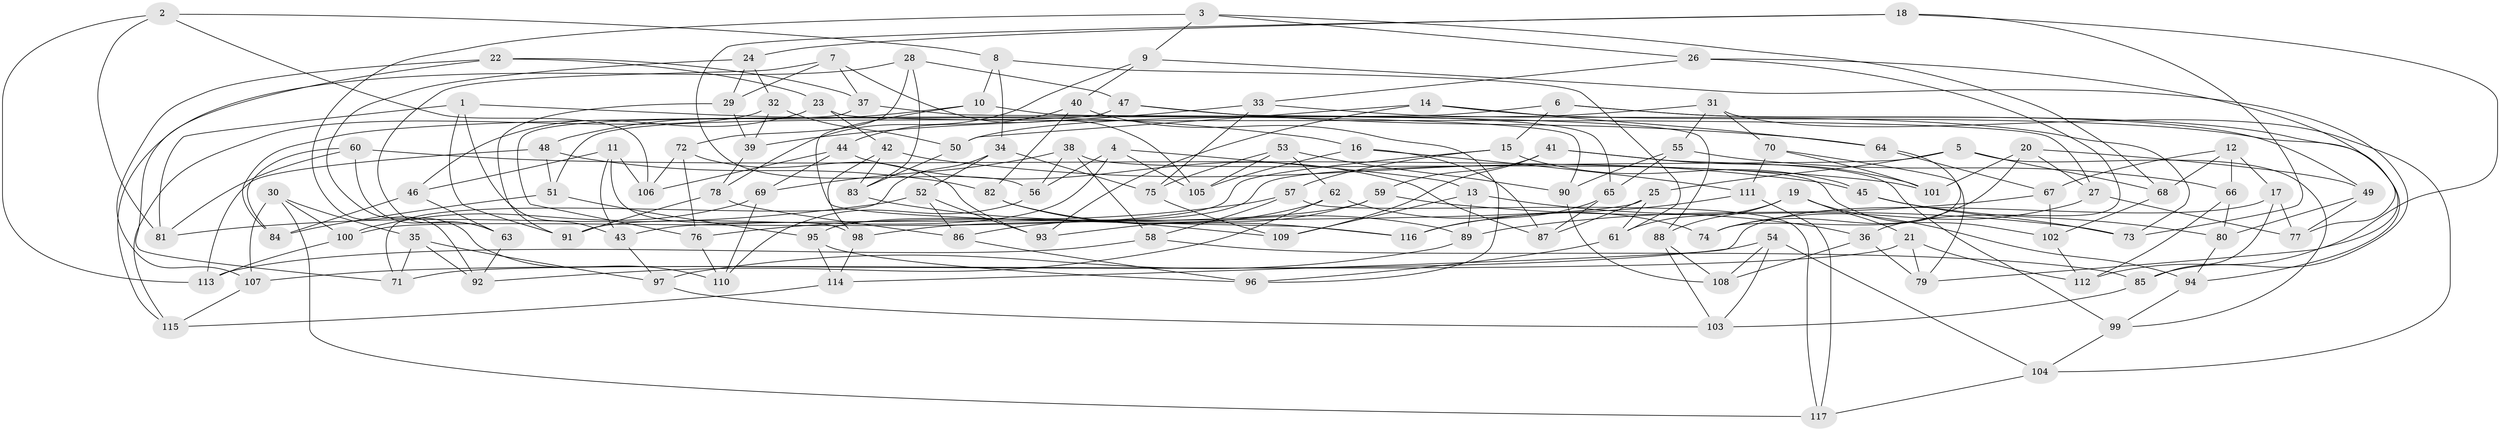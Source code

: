 // coarse degree distribution, {3: 0.07142857142857142, 4: 0.6571428571428571, 5: 0.12857142857142856, 7: 0.08571428571428572, 8: 0.014285714285714285, 13: 0.014285714285714285, 17: 0.014285714285714285, 12: 0.014285714285714285}
// Generated by graph-tools (version 1.1) at 2025/01/03/04/25 22:01:24]
// undirected, 117 vertices, 234 edges
graph export_dot {
graph [start="1"]
  node [color=gray90,style=filled];
  1;
  2;
  3;
  4;
  5;
  6;
  7;
  8;
  9;
  10;
  11;
  12;
  13;
  14;
  15;
  16;
  17;
  18;
  19;
  20;
  21;
  22;
  23;
  24;
  25;
  26;
  27;
  28;
  29;
  30;
  31;
  32;
  33;
  34;
  35;
  36;
  37;
  38;
  39;
  40;
  41;
  42;
  43;
  44;
  45;
  46;
  47;
  48;
  49;
  50;
  51;
  52;
  53;
  54;
  55;
  56;
  57;
  58;
  59;
  60;
  61;
  62;
  63;
  64;
  65;
  66;
  67;
  68;
  69;
  70;
  71;
  72;
  73;
  74;
  75;
  76;
  77;
  78;
  79;
  80;
  81;
  82;
  83;
  84;
  85;
  86;
  87;
  88;
  89;
  90;
  91;
  92;
  93;
  94;
  95;
  96;
  97;
  98;
  99;
  100;
  101;
  102;
  103;
  104;
  105;
  106;
  107;
  108;
  109;
  110;
  111;
  112;
  113;
  114;
  115;
  116;
  117;
  1 -- 16;
  1 -- 43;
  1 -- 81;
  1 -- 91;
  2 -- 106;
  2 -- 81;
  2 -- 8;
  2 -- 113;
  3 -- 9;
  3 -- 92;
  3 -- 68;
  3 -- 26;
  4 -- 13;
  4 -- 105;
  4 -- 56;
  4 -- 91;
  5 -- 99;
  5 -- 95;
  5 -- 25;
  5 -- 68;
  6 -- 49;
  6 -- 84;
  6 -- 112;
  6 -- 15;
  7 -- 63;
  7 -- 37;
  7 -- 29;
  7 -- 105;
  8 -- 10;
  8 -- 34;
  8 -- 61;
  9 -- 78;
  9 -- 40;
  9 -- 85;
  10 -- 48;
  10 -- 116;
  10 -- 88;
  11 -- 43;
  11 -- 98;
  11 -- 46;
  11 -- 106;
  12 -- 67;
  12 -- 68;
  12 -- 66;
  12 -- 17;
  13 -- 36;
  13 -- 89;
  13 -- 109;
  14 -- 94;
  14 -- 50;
  14 -- 93;
  14 -- 64;
  15 -- 100;
  15 -- 45;
  15 -- 57;
  16 -- 111;
  16 -- 87;
  16 -- 105;
  17 -- 114;
  17 -- 77;
  17 -- 85;
  18 -- 79;
  18 -- 73;
  18 -- 24;
  18 -- 56;
  19 -- 88;
  19 -- 94;
  19 -- 61;
  19 -- 21;
  20 -- 27;
  20 -- 49;
  20 -- 101;
  20 -- 74;
  21 -- 79;
  21 -- 71;
  21 -- 112;
  22 -- 107;
  22 -- 71;
  22 -- 37;
  22 -- 23;
  23 -- 42;
  23 -- 27;
  23 -- 46;
  24 -- 110;
  24 -- 29;
  24 -- 32;
  25 -- 87;
  25 -- 61;
  25 -- 43;
  26 -- 77;
  26 -- 33;
  26 -- 36;
  27 -- 77;
  27 -- 74;
  28 -- 115;
  28 -- 83;
  28 -- 47;
  28 -- 72;
  29 -- 91;
  29 -- 39;
  30 -- 117;
  30 -- 100;
  30 -- 35;
  30 -- 107;
  31 -- 50;
  31 -- 70;
  31 -- 55;
  31 -- 104;
  32 -- 115;
  32 -- 39;
  32 -- 50;
  33 -- 39;
  33 -- 73;
  33 -- 75;
  34 -- 75;
  34 -- 52;
  34 -- 71;
  35 -- 97;
  35 -- 71;
  35 -- 92;
  36 -- 79;
  36 -- 108;
  37 -- 90;
  37 -- 76;
  38 -- 69;
  38 -- 102;
  38 -- 56;
  38 -- 58;
  39 -- 78;
  40 -- 96;
  40 -- 82;
  40 -- 44;
  41 -- 99;
  41 -- 109;
  41 -- 101;
  41 -- 59;
  42 -- 45;
  42 -- 98;
  42 -- 83;
  43 -- 97;
  44 -- 106;
  44 -- 69;
  44 -- 87;
  45 -- 73;
  45 -- 80;
  46 -- 84;
  46 -- 63;
  47 -- 64;
  47 -- 65;
  47 -- 51;
  48 -- 51;
  48 -- 82;
  48 -- 113;
  49 -- 77;
  49 -- 80;
  50 -- 83;
  51 -- 95;
  51 -- 84;
  52 -- 86;
  52 -- 93;
  52 -- 81;
  53 -- 105;
  53 -- 90;
  53 -- 62;
  53 -- 75;
  54 -- 108;
  54 -- 103;
  54 -- 107;
  54 -- 104;
  55 -- 90;
  55 -- 65;
  55 -- 66;
  56 -- 110;
  57 -- 76;
  57 -- 117;
  57 -- 58;
  58 -- 113;
  58 -- 85;
  59 -- 93;
  59 -- 98;
  59 -- 73;
  60 -- 81;
  60 -- 101;
  60 -- 63;
  60 -- 84;
  61 -- 96;
  62 -- 86;
  62 -- 92;
  62 -- 74;
  63 -- 92;
  64 -- 74;
  64 -- 67;
  65 -- 116;
  65 -- 87;
  66 -- 112;
  66 -- 80;
  67 -- 89;
  67 -- 102;
  68 -- 102;
  69 -- 100;
  69 -- 110;
  70 -- 101;
  70 -- 79;
  70 -- 111;
  72 -- 93;
  72 -- 76;
  72 -- 106;
  75 -- 109;
  76 -- 110;
  78 -- 91;
  78 -- 86;
  80 -- 94;
  82 -- 89;
  82 -- 116;
  83 -- 109;
  85 -- 103;
  86 -- 96;
  88 -- 108;
  88 -- 103;
  89 -- 97;
  90 -- 108;
  94 -- 99;
  95 -- 114;
  95 -- 96;
  97 -- 103;
  98 -- 114;
  99 -- 104;
  100 -- 113;
  102 -- 112;
  104 -- 117;
  107 -- 115;
  111 -- 117;
  111 -- 116;
  114 -- 115;
}
